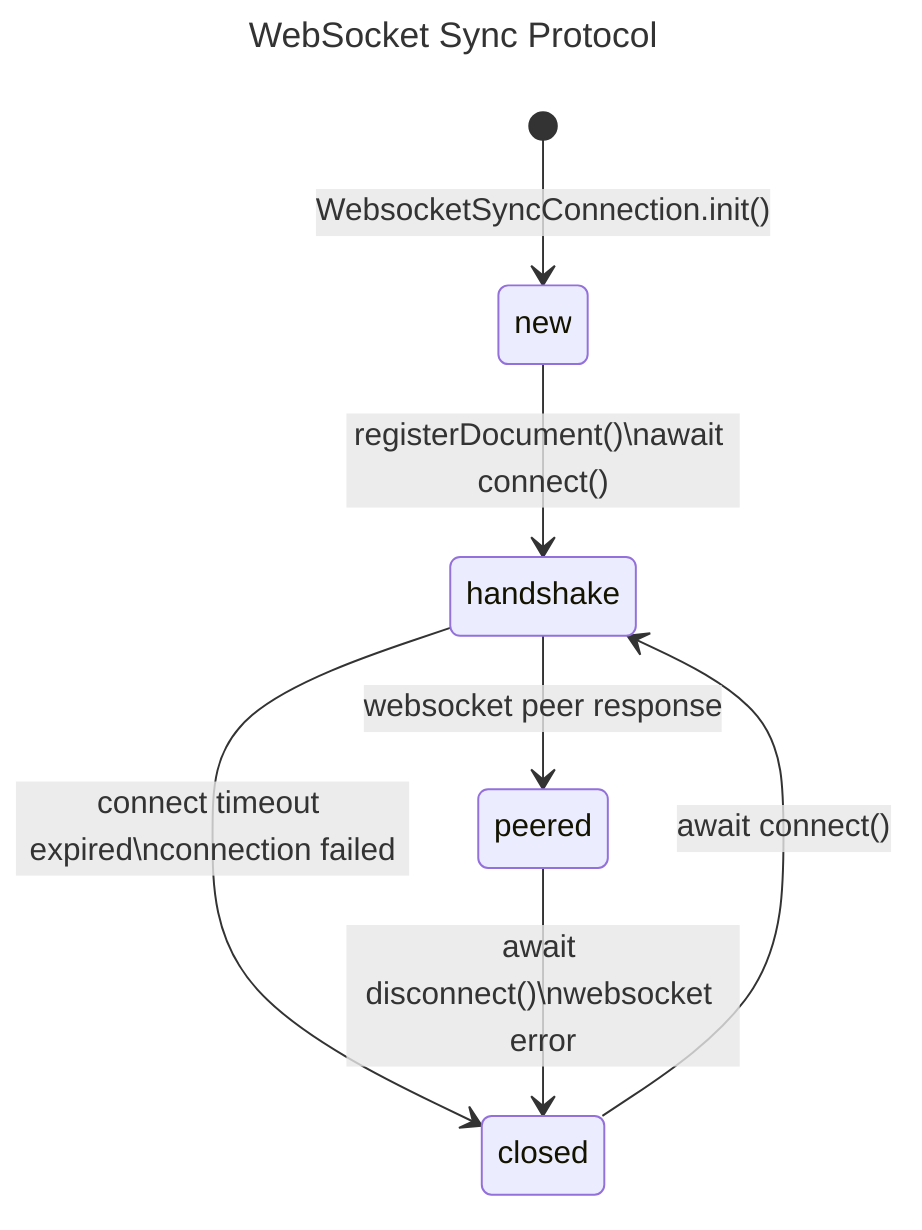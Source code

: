 ---
title: WebSocket Sync Protocol
---

stateDiagram-v2
    [*] --> new : WebsocketSyncConnection.init()
    new --> handshake : registerDocument()\nawait connect()
    handshake --> closed : connect timeout expired\nconnection failed
    handshake --> peered : websocket peer response
    peered --> closed : await disconnect()\nwebsocket error
    closed --> handshake : await connect()